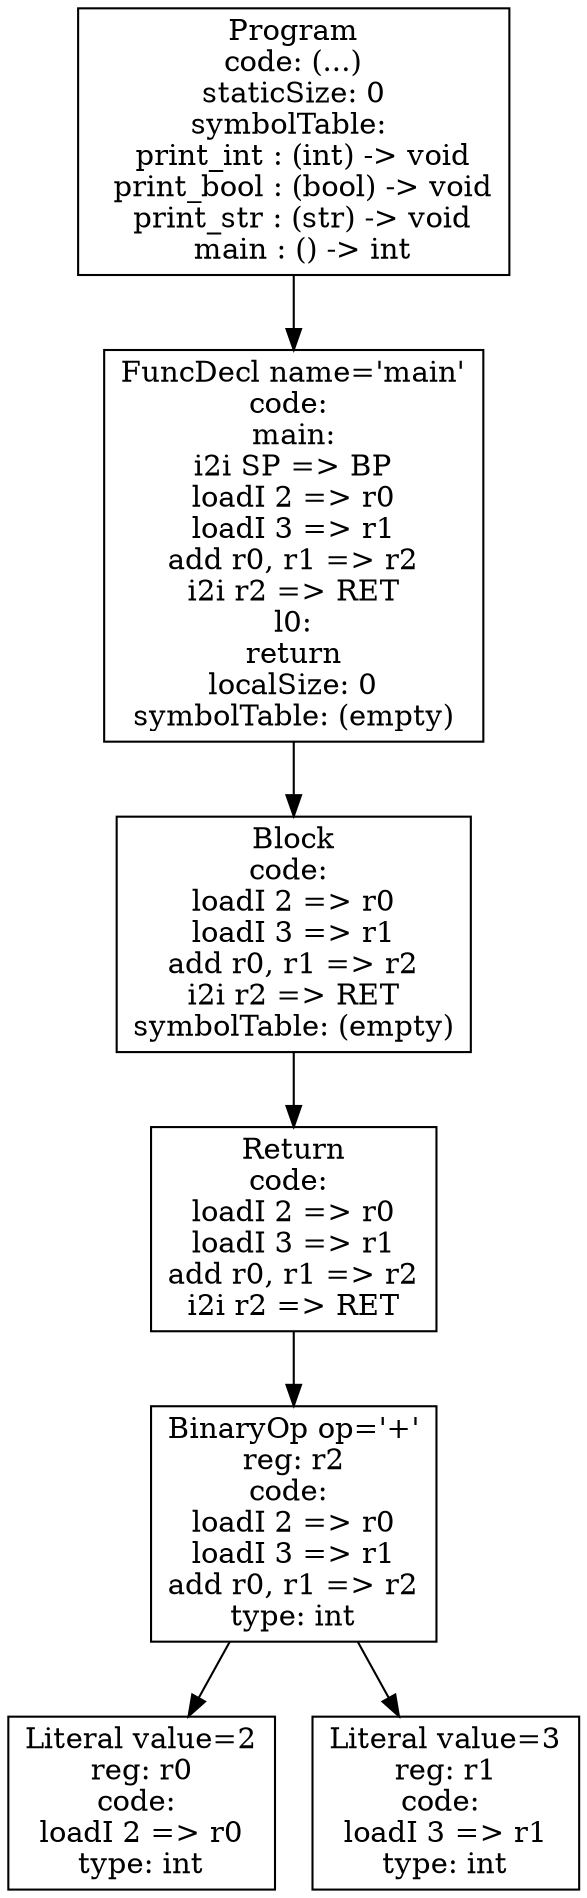 digraph AST {
5 [shape=box, label="Literal value=2\nreg: r0\ncode: \nloadI 2 => r0\ntype: int"];
6 [shape=box, label="Literal value=3\nreg: r1\ncode: \nloadI 3 => r1\ntype: int"];
4 [shape=box, label="BinaryOp op='+'\nreg: r2\ncode: \nloadI 2 => r0\nloadI 3 => r1\nadd r0, r1 => r2\ntype: int"];
4 -> 5;
4 -> 6;
3 [shape=box, label="Return\ncode: \nloadI 2 => r0\nloadI 3 => r1\nadd r0, r1 => r2\ni2i r2 => RET"];
3 -> 4;
2 [shape=box, label="Block\ncode: \nloadI 2 => r0\nloadI 3 => r1\nadd r0, r1 => r2\ni2i r2 => RET\nsymbolTable: (empty)"];
2 -> 3;
1 [shape=box, label="FuncDecl name='main'\ncode: \nmain:\ni2i SP => BP\nloadI 2 => r0\nloadI 3 => r1\nadd r0, r1 => r2\ni2i r2 => RET\nl0:\nreturn\nlocalSize: 0\nsymbolTable: (empty)"];
1 -> 2;
0 [shape=box, label="Program\ncode: (...)\nstaticSize: 0\nsymbolTable: \n  print_int : (int) -> void\n  print_bool : (bool) -> void\n  print_str : (str) -> void\n  main : () -> int"];
0 -> 1;
}
